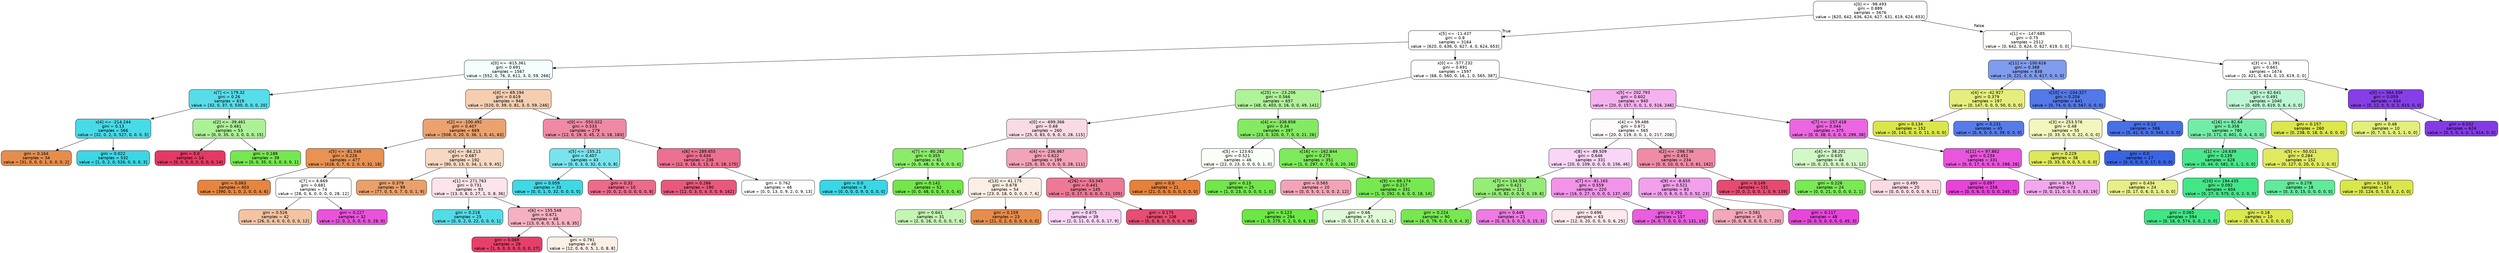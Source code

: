 digraph Tree {
node [shape=box, style="filled, rounded", color="black", fontname="helvetica"] ;
edge [fontname="helvetica"] ;
0 [label="x[0] <= -98.493\ngini = 0.889\nsamples = 5676\nvalue = [620, 642, 636, 624, 627, 631, 619, 624, 653]", fillcolor="#ffffff"] ;
1 [label="x[5] <= -11.437\ngini = 0.8\nsamples = 3164\nvalue = [620, 0, 636, 0, 627, 4, 0, 624, 653]", fillcolor="#fffefe"] ;
0 -> 1 [labeldistance=2.5, labelangle=45, headlabel="True"] ;
7 [label="x[0] <= -615.361\ngini = 0.691\nsamples = 1567\nvalue = [552, 0, 76, 0, 611, 3, 0, 59, 266]", fillcolor="#f3fdfd"] ;
1 -> 7 ;
9 [label="x[7] <= 179.32\ngini = 0.26\nsamples = 619\nvalue = [32, 0, 37, 0, 530, 0, 0, 0, 20]", fillcolor="#57dde9"] ;
7 -> 9 ;
21 [label="x[4] <= -214.244\ngini = 0.13\nsamples = 566\nvalue = [32, 0, 2, 0, 527, 0, 0, 0, 5]", fillcolor="#47dae7"] ;
9 -> 21 ;
29 [label="gini = 0.164\nsamples = 34\nvalue = [31, 0, 0, 0, 1, 0, 0, 0, 2]", fillcolor="#e78d4c"] ;
21 -> 29 ;
30 [label="gini = 0.022\nsamples = 532\nvalue = [1, 0, 2, 0, 526, 0, 0, 0, 3]", fillcolor="#3bd7e5"] ;
21 -> 30 ;
22 [label="x[2] <= -39.461\ngini = 0.481\nsamples = 53\nvalue = [0, 0, 35, 0, 3, 0, 0, 0, 15]", fillcolor="#adf197"] ;
9 -> 22 ;
63 [label="gini = 0.0\nsamples = 14\nvalue = [0, 0, 0, 0, 0, 0, 0, 0, 14]", fillcolor="#e53964"] ;
22 -> 63 ;
64 [label="gini = 0.188\nsamples = 39\nvalue = [0, 0, 35, 0, 3, 0, 0, 0, 1]", fillcolor="#75e84f"] ;
22 -> 64 ;
10 [label="x[4] <= 69.194\ngini = 0.619\nsamples = 948\nvalue = [520, 0, 39, 0, 81, 3, 0, 59, 246]", fillcolor="#f5ceb2"] ;
7 -> 10 ;
15 [label="x[2] <= -100.492\ngini = 0.407\nsamples = 669\nvalue = [508, 0, 20, 0, 36, 1, 0, 41, 63]", fillcolor="#eca26e"] ;
10 -> 15 ;
39 [label="x[5] <= -81.548\ngini = 0.226\nsamples = 477\nvalue = [418, 0, 7, 0, 2, 0, 0, 32, 18]", fillcolor="#e89253"] ;
15 -> 39 ;
41 [label="gini = 0.063\nsamples = 403\nvalue = [390, 0, 1, 0, 2, 0, 0, 4, 6]", fillcolor="#e6853f"] ;
39 -> 41 ;
42 [label="x[7] <= 6.669\ngini = 0.681\nsamples = 74\nvalue = [28, 0, 6, 0, 0, 0, 0, 28, 12]", fillcolor="#ffffff"] ;
39 -> 42 ;
57 [label="gini = 0.526\nsamples = 42\nvalue = [26, 0, 4, 0, 0, 0, 0, 0, 12]", fillcolor="#f3c4a3"] ;
42 -> 57 ;
58 [label="gini = 0.227\nsamples = 32\nvalue = [2, 0, 2, 0, 0, 0, 0, 28, 0]", fillcolor="#e853dc"] ;
42 -> 58 ;
40 [label="x[4] <= -84.213\ngini = 0.687\nsamples = 192\nvalue = [90, 0, 13, 0, 34, 1, 0, 9, 45]", fillcolor="#f7d8c2"] ;
15 -> 40 ;
49 [label="gini = 0.379\nsamples = 99\nvalue = [77, 0, 5, 0, 7, 0, 0, 1, 9]", fillcolor="#eba069"] ;
40 -> 49 ;
50 [label="x[1] <= 271.763\ngini = 0.731\nsamples = 93\nvalue = [13, 0, 8, 0, 27, 1, 0, 8, 36]", fillcolor="#fbe4ea"] ;
40 -> 50 ;
71 [label="gini = 0.218\nsamples = 25\nvalue = [0, 0, 2, 0, 22, 0, 0, 0, 1]", fillcolor="#53dce8"] ;
50 -> 71 ;
72 [label="x[6] <= 155.548\ngini = 0.671\nsamples = 68\nvalue = [13, 0, 6, 0, 5, 1, 0, 8, 35]", fillcolor="#f5b0c1"] ;
50 -> 72 ;
93 [label="gini = 0.069\nsamples = 28\nvalue = [1, 0, 0, 0, 0, 0, 0, 0, 27]", fillcolor="#e6406a"] ;
72 -> 93 ;
94 [label="gini = 0.791\nsamples = 40\nvalue = [12, 0, 6, 0, 5, 1, 0, 8, 8]", fillcolor="#fcefe6"] ;
72 -> 94 ;
16 [label="x[0] <= -550.022\ngini = 0.533\nsamples = 279\nvalue = [12, 0, 19, 0, 45, 2, 0, 18, 183]", fillcolor="#f08aa4"] ;
10 -> 16 ;
45 [label="x[5] <= -155.21\ngini = 0.407\nsamples = 43\nvalue = [0, 0, 3, 0, 32, 0, 0, 0, 8]", fillcolor="#77e4ed"] ;
16 -> 45 ;
91 [label="gini = 0.059\nsamples = 33\nvalue = [0, 0, 1, 0, 32, 0, 0, 0, 0]", fillcolor="#3fd8e6"] ;
45 -> 91 ;
92 [label="gini = 0.32\nsamples = 10\nvalue = [0, 0, 2, 0, 0, 0, 0, 0, 8]", fillcolor="#ec6a8b"] ;
45 -> 92 ;
46 [label="x[6] <= 289.655\ngini = 0.434\nsamples = 236\nvalue = [12, 0, 16, 0, 13, 2, 0, 18, 175]", fillcolor="#ec708f"] ;
16 -> 46 ;
73 [label="gini = 0.266\nsamples = 190\nvalue = [12, 0, 3, 0, 4, 0, 0, 9, 162]", fillcolor="#e9587c"] ;
46 -> 73 ;
74 [label="gini = 0.762\nsamples = 46\nvalue = [0, 0, 13, 0, 9, 2, 0, 9, 13]", fillcolor="#ffffff"] ;
46 -> 74 ;
8 [label="x[0] <= -577.232\ngini = 0.691\nsamples = 1597\nvalue = [68, 0, 560, 0, 16, 1, 0, 565, 387]", fillcolor="#fffeff"] ;
1 -> 8 ;
13 [label="x[25] <= -23.206\ngini = 0.566\nsamples = 657\nvalue = [48, 0, 403, 0, 16, 0, 0, 49, 141]", fillcolor="#b0f29a"] ;
8 -> 13 ;
23 [label="x[0] <= -699.366\ngini = 0.68\nsamples = 260\nvalue = [25, 0, 83, 0, 9, 0, 0, 28, 115]", fillcolor="#fadbe3"] ;
13 -> 23 ;
43 [label="x[7] <= -80.282\ngini = 0.355\nsamples = 61\nvalue = [0, 0, 48, 0, 9, 0, 0, 0, 4]", fillcolor="#8bec6a"] ;
23 -> 43 ;
81 [label="gini = 0.0\nsamples = 9\nvalue = [0, 0, 0, 0, 9, 0, 0, 0, 0]", fillcolor="#39d7e5"] ;
43 -> 81 ;
82 [label="gini = 0.142\nsamples = 52\nvalue = [0, 0, 48, 0, 0, 0, 0, 0, 4]", fillcolor="#71e749"] ;
43 -> 82 ;
44 [label="x[4] <= -236.867\ngini = 0.622\nsamples = 199\nvalue = [25, 0, 35, 0, 0, 0, 0, 28, 111]", fillcolor="#f3a3b7"] ;
23 -> 44 ;
53 [label="x[13] <= 41.175\ngini = 0.678\nsamples = 54\nvalue = [23, 0, 18, 0, 0, 0, 0, 7, 6]", fillcolor="#fbeee4"] ;
44 -> 53 ;
85 [label="gini = 0.641\nsamples = 31\nvalue = [2, 0, 16, 0, 0, 0, 0, 7, 6]", fillcolor="#c5f5b5"] ;
53 -> 85 ;
86 [label="gini = 0.159\nsamples = 23\nvalue = [21, 0, 2, 0, 0, 0, 0, 0, 0]", fillcolor="#e78d4c"] ;
53 -> 86 ;
54 [label="x[26] <= -53.345\ngini = 0.441\nsamples = 145\nvalue = [2, 0, 17, 0, 0, 0, 0, 21, 105]", fillcolor="#ed7996"] ;
44 -> 54 ;
61 [label="gini = 0.675\nsamples = 39\nvalue = [2, 0, 11, 0, 0, 0, 0, 17, 9]", fillcolor="#f9d5f6"] ;
54 -> 61 ;
62 [label="gini = 0.175\nsamples = 106\nvalue = [0, 0, 6, 0, 0, 0, 0, 4, 96]", fillcolor="#e84d74"] ;
54 -> 62 ;
24 [label="x[4] <= -338.858\ngini = 0.34\nsamples = 397\nvalue = [23, 0, 320, 0, 7, 0, 0, 21, 26]", fillcolor="#84ea62"] ;
13 -> 24 ;
77 [label="x[5] <= 123.61\ngini = 0.521\nsamples = 46\nvalue = [22, 0, 23, 0, 0, 0, 0, 1, 0]", fillcolor="#f9fef7"] ;
24 -> 77 ;
79 [label="gini = 0.0\nsamples = 21\nvalue = [21, 0, 0, 0, 0, 0, 0, 0, 0]", fillcolor="#e58139"] ;
77 -> 79 ;
80 [label="gini = 0.15\nsamples = 25\nvalue = [1, 0, 23, 0, 0, 0, 0, 1, 0]", fillcolor="#71e749"] ;
77 -> 80 ;
78 [label="x[16] <= -162.844\ngini = 0.275\nsamples = 351\nvalue = [1, 0, 297, 0, 7, 0, 0, 20, 26]", fillcolor="#7ee95a"] ;
24 -> 78 ;
83 [label="gini = 0.565\nsamples = 20\nvalue = [0, 0, 5, 0, 1, 0, 0, 2, 12]", fillcolor="#f3a3b7"] ;
78 -> 83 ;
84 [label="x[9] <= 69.174\ngini = 0.217\nsamples = 331\nvalue = [1, 0, 292, 0, 6, 0, 0, 18, 14]", fillcolor="#77e852"] ;
78 -> 84 ;
97 [label="gini = 0.123\nsamples = 294\nvalue = [1, 0, 275, 0, 2, 0, 0, 6, 10]", fillcolor="#6ee746"] ;
84 -> 97 ;
98 [label="gini = 0.66\nsamples = 37\nvalue = [0, 0, 17, 0, 4, 0, 0, 12, 4]", fillcolor="#e0fad7"] ;
84 -> 98 ;
14 [label="x[5] <= 202.793\ngini = 0.602\nsamples = 940\nvalue = [20, 0, 157, 0, 0, 1, 0, 516, 246]", fillcolor="#f5b2ef"] ;
8 -> 14 ;
25 [label="x[4] <= 59.486\ngini = 0.671\nsamples = 565\nvalue = [20, 0, 119, 0, 0, 1, 0, 217, 208]", fillcolor="#fefafe"] ;
14 -> 25 ;
27 [label="x[8] <= -89.509\ngini = 0.646\nsamples = 331\nvalue = [20, 0, 109, 0, 0, 0, 0, 156, 46]", fillcolor="#f9d5f7"] ;
25 -> 27 ;
31 [label="x[7] <= 134.552\ngini = 0.421\nsamples = 111\nvalue = [4, 0, 82, 0, 0, 0, 0, 19, 6]", fillcolor="#95ed77"] ;
27 -> 31 ;
69 [label="gini = 0.224\nsamples = 90\nvalue = [4, 0, 79, 0, 0, 0, 0, 4, 3]", fillcolor="#78e852"] ;
31 -> 69 ;
70 [label="gini = 0.449\nsamples = 21\nvalue = [0, 0, 3, 0, 0, 0, 0, 15, 3]", fillcolor="#ee7be4"] ;
31 -> 70 ;
32 [label="x[7] <= -81.165\ngini = 0.559\nsamples = 220\nvalue = [16, 0, 27, 0, 0, 0, 0, 137, 40]", fillcolor="#f194e9"] ;
27 -> 32 ;
37 [label="gini = 0.696\nsamples = 63\nvalue = [12, 0, 20, 0, 0, 0, 0, 6, 25]", fillcolor="#fce8ed"] ;
32 -> 37 ;
38 [label="gini = 0.292\nsamples = 157\nvalue = [4, 0, 7, 0, 0, 0, 0, 131, 15]", fillcolor="#ea5dde"] ;
32 -> 38 ;
28 [label="x[2] <= -298.736\ngini = 0.451\nsamples = 234\nvalue = [0, 0, 10, 0, 0, 1, 0, 61, 162]", fillcolor="#f08ba5"] ;
25 -> 28 ;
35 [label="x[9] <= -8.655\ngini = 0.521\nsamples = 83\nvalue = [0, 0, 8, 0, 0, 0, 0, 52, 23]", fillcolor="#f29fec"] ;
28 -> 35 ;
67 [label="gini = 0.581\nsamples = 35\nvalue = [0, 0, 8, 0, 0, 0, 0, 7, 20]", fillcolor="#f3a7ba"] ;
35 -> 67 ;
68 [label="gini = 0.117\nsamples = 48\nvalue = [0, 0, 0, 0, 0, 0, 0, 45, 3]", fillcolor="#e746da"] ;
35 -> 68 ;
36 [label="gini = 0.149\nsamples = 151\nvalue = [0, 0, 2, 0, 0, 1, 0, 9, 139]", fillcolor="#e74a71"] ;
28 -> 36 ;
26 [label="x[7] <= -157.418\ngini = 0.344\nsamples = 375\nvalue = [0, 0, 38, 0, 0, 0, 0, 299, 38]", fillcolor="#eb66e0"] ;
14 -> 26 ;
51 [label="x[4] <= 38.201\ngini = 0.635\nsamples = 44\nvalue = [0, 0, 21, 0, 0, 0, 0, 11, 12]", fillcolor="#d3f8c7"] ;
26 -> 51 ;
87 [label="gini = 0.226\nsamples = 24\nvalue = [0, 0, 21, 0, 0, 0, 0, 2, 1]", fillcolor="#79e954"] ;
51 -> 87 ;
88 [label="gini = 0.495\nsamples = 20\nvalue = [0, 0, 0, 0, 0, 0, 0, 9, 11]", fillcolor="#fadbe3"] ;
51 -> 88 ;
52 [label="x[11] <= 97.862\ngini = 0.234\nsamples = 331\nvalue = [0, 0, 17, 0, 0, 0, 0, 288, 26]", fillcolor="#e955dd"] ;
26 -> 52 ;
95 [label="gini = 0.097\nsamples = 258\nvalue = [0, 0, 6, 0, 0, 0, 0, 245, 7]", fillcolor="#e643d9"] ;
52 -> 95 ;
96 [label="gini = 0.563\nsamples = 73\nvalue = [0, 0, 11, 0, 0, 0, 0, 43, 19]", fillcolor="#f3a7ed"] ;
52 -> 96 ;
2 [label="x[1] <= -147.685\ngini = 0.75\nsamples = 2512\nvalue = [0, 642, 0, 624, 0, 627, 619, 0, 0]", fillcolor="#fffffd"] ;
0 -> 2 [labeldistance=2.5, labelangle=-45, headlabel="False"] ;
3 [label="x[11] <= -100.616\ngini = 0.388\nsamples = 838\nvalue = [0, 221, 0, 0, 0, 617, 0, 0, 0]", fillcolor="#809cee"] ;
2 -> 3 ;
19 [label="x[4] <= -42.927\ngini = 0.379\nsamples = 197\nvalue = [0, 147, 0, 0, 0, 50, 0, 0, 0]", fillcolor="#e5ee7c"] ;
3 -> 19 ;
33 [label="gini = 0.134\nsamples = 152\nvalue = [0, 141, 0, 0, 0, 11, 0, 0, 0]", fillcolor="#dae748"] ;
19 -> 33 ;
34 [label="gini = 0.231\nsamples = 45\nvalue = [0, 6, 0, 0, 0, 39, 0, 0, 0]", fillcolor="#577ce9"] ;
19 -> 34 ;
20 [label="x[10] <= -104.327\ngini = 0.204\nsamples = 641\nvalue = [0, 74, 0, 0, 0, 567, 0, 0, 0]", fillcolor="#5378e8"] ;
3 -> 20 ;
47 [label="x[3] <= 253.576\ngini = 0.48\nsamples = 55\nvalue = [0, 33, 0, 0, 0, 22, 0, 0, 0]", fillcolor="#f2f6bd"] ;
20 -> 47 ;
65 [label="gini = 0.229\nsamples = 38\nvalue = [0, 33, 0, 0, 0, 5, 0, 0, 0]", fillcolor="#dde957"] ;
47 -> 65 ;
66 [label="gini = 0.0\nsamples = 17\nvalue = [0, 0, 0, 0, 0, 17, 0, 0, 0]", fillcolor="#3964e5"] ;
47 -> 66 ;
48 [label="gini = 0.13\nsamples = 586\nvalue = [0, 41, 0, 0, 0, 545, 0, 0, 0]", fillcolor="#4870e7"] ;
20 -> 48 ;
4 [label="x[3] <= 1.391\ngini = 0.661\nsamples = 1674\nvalue = [0, 421, 0, 624, 0, 10, 619, 0, 0]", fillcolor="#fefffe"] ;
2 -> 4 ;
5 [label="x[9] <= 62.641\ngini = 0.491\nsamples = 1040\nvalue = [0, 409, 0, 619, 0, 8, 4, 0, 0]", fillcolor="#bdf6d5"] ;
4 -> 5 ;
11 [label="x[16] <= 82.64\ngini = 0.358\nsamples = 780\nvalue = [0, 171, 0, 601, 0, 4, 4, 0, 0]", fillcolor="#73eda6"] ;
5 -> 11 ;
17 [label="x[1] <= -24.639\ngini = 0.139\nsamples = 628\nvalue = [0, 44, 0, 581, 0, 1, 2, 0, 0]", fillcolor="#49e78b"] ;
11 -> 17 ;
55 [label="gini = 0.434\nsamples = 24\nvalue = [0, 17, 0, 6, 0, 1, 0, 0, 0]", fillcolor="#e7ef86"] ;
17 -> 55 ;
56 [label="x[10] <= 194.435\ngini = 0.092\nsamples = 604\nvalue = [0, 27, 0, 575, 0, 0, 2, 0, 0]", fillcolor="#43e687"] ;
17 -> 56 ;
75 [label="gini = 0.065\nsamples = 594\nvalue = [0, 18, 0, 574, 0, 0, 2, 0, 0]", fillcolor="#40e685"] ;
56 -> 75 ;
76 [label="gini = 0.18\nsamples = 10\nvalue = [0, 9, 0, 1, 0, 0, 0, 0, 0]", fillcolor="#dbe84f"] ;
56 -> 76 ;
18 [label="x[5] <= -50.011\ngini = 0.284\nsamples = 152\nvalue = [0, 127, 0, 20, 0, 3, 2, 0, 0]", fillcolor="#dfea5f"] ;
11 -> 18 ;
59 [label="gini = 0.278\nsamples = 18\nvalue = [0, 3, 0, 15, 0, 0, 0, 0, 0]", fillcolor="#61ea9a"] ;
18 -> 59 ;
60 [label="gini = 0.142\nsamples = 134\nvalue = [0, 124, 0, 5, 0, 3, 2, 0, 0]", fillcolor="#dae748"] ;
18 -> 60 ;
12 [label="gini = 0.157\nsamples = 260\nvalue = [0, 238, 0, 18, 0, 4, 0, 0, 0]", fillcolor="#dbe74b"] ;
5 -> 12 ;
6 [label="x[0] <= 564.336\ngini = 0.059\nsamples = 634\nvalue = [0, 12, 0, 5, 0, 2, 615, 0, 0]", fillcolor="#853fe6"] ;
4 -> 6 ;
89 [label="gini = 0.48\nsamples = 10\nvalue = [0, 7, 0, 1, 0, 1, 1, 0, 0]", fillcolor="#e4ee7b"] ;
6 -> 89 ;
90 [label="gini = 0.032\nsamples = 624\nvalue = [0, 5, 0, 4, 0, 1, 614, 0, 0]", fillcolor="#833ce5"] ;
6 -> 90 ;
}